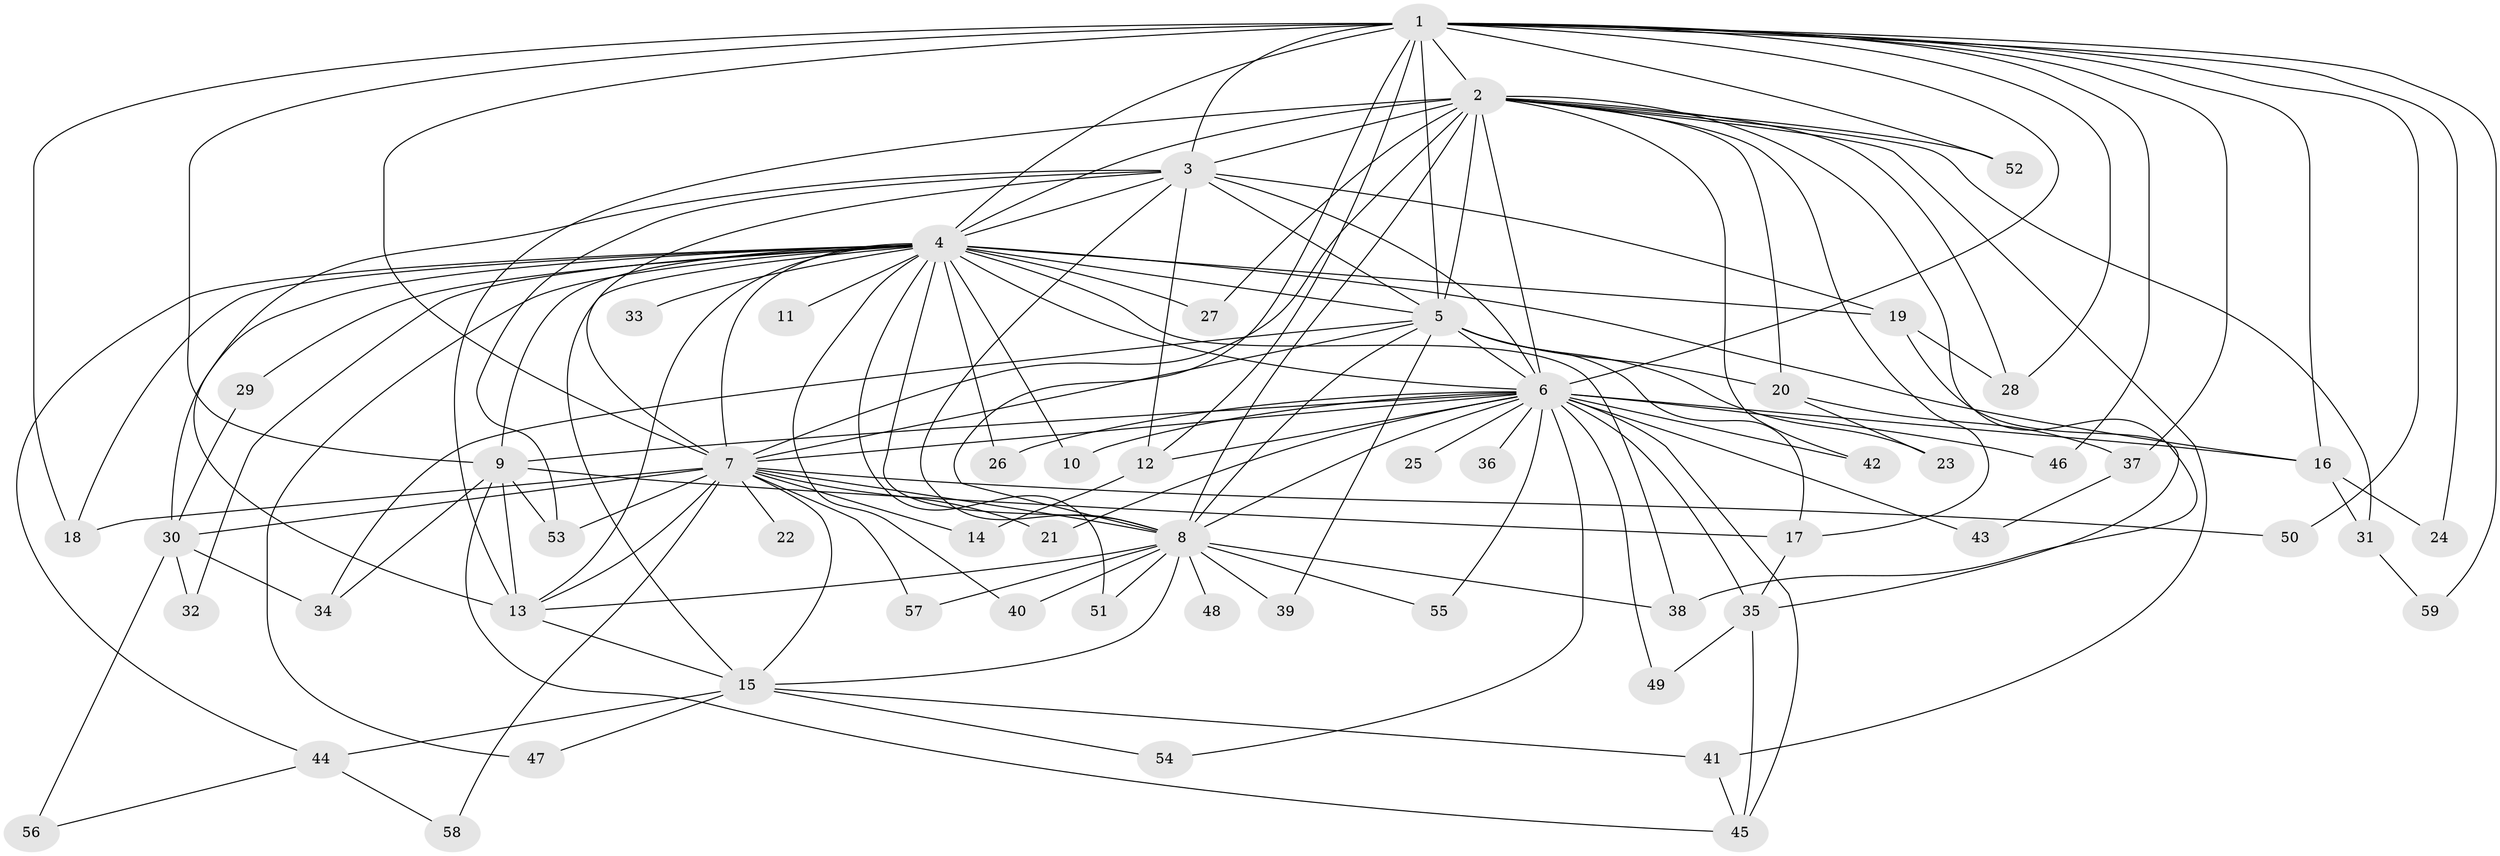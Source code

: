 // original degree distribution, {15: 0.02040816326530612, 19: 0.01020408163265306, 32: 0.02040816326530612, 16: 0.02040816326530612, 24: 0.01020408163265306, 21: 0.01020408163265306, 17: 0.01020408163265306, 12: 0.01020408163265306, 2: 0.5714285714285714, 4: 0.061224489795918366, 3: 0.20408163265306123, 5: 0.04081632653061224, 7: 0.01020408163265306}
// Generated by graph-tools (version 1.1) at 2025/49/03/04/25 22:49:37]
// undirected, 59 vertices, 142 edges
graph export_dot {
  node [color=gray90,style=filled];
  1;
  2;
  3;
  4;
  5;
  6;
  7;
  8;
  9;
  10;
  11;
  12;
  13;
  14;
  15;
  16;
  17;
  18;
  19;
  20;
  21;
  22;
  23;
  24;
  25;
  26;
  27;
  28;
  29;
  30;
  31;
  32;
  33;
  34;
  35;
  36;
  37;
  38;
  39;
  40;
  41;
  42;
  43;
  44;
  45;
  46;
  47;
  48;
  49;
  50;
  51;
  52;
  53;
  54;
  55;
  56;
  57;
  58;
  59;
  1 -- 2 [weight=4.0];
  1 -- 3 [weight=3.0];
  1 -- 4 [weight=2.0];
  1 -- 5 [weight=2.0];
  1 -- 6 [weight=2.0];
  1 -- 7 [weight=2.0];
  1 -- 8 [weight=2.0];
  1 -- 9 [weight=1.0];
  1 -- 12 [weight=1.0];
  1 -- 16 [weight=1.0];
  1 -- 18 [weight=1.0];
  1 -- 24 [weight=1.0];
  1 -- 28 [weight=1.0];
  1 -- 37 [weight=1.0];
  1 -- 46 [weight=1.0];
  1 -- 50 [weight=1.0];
  1 -- 52 [weight=1.0];
  1 -- 59 [weight=1.0];
  2 -- 3 [weight=2.0];
  2 -- 4 [weight=2.0];
  2 -- 5 [weight=3.0];
  2 -- 6 [weight=3.0];
  2 -- 7 [weight=2.0];
  2 -- 8 [weight=3.0];
  2 -- 13 [weight=1.0];
  2 -- 17 [weight=1.0];
  2 -- 20 [weight=2.0];
  2 -- 27 [weight=1.0];
  2 -- 28 [weight=2.0];
  2 -- 31 [weight=1.0];
  2 -- 38 [weight=1.0];
  2 -- 41 [weight=1.0];
  2 -- 42 [weight=1.0];
  2 -- 52 [weight=1.0];
  3 -- 4 [weight=1.0];
  3 -- 5 [weight=1.0];
  3 -- 6 [weight=1.0];
  3 -- 7 [weight=2.0];
  3 -- 8 [weight=1.0];
  3 -- 12 [weight=1.0];
  3 -- 13 [weight=1.0];
  3 -- 19 [weight=1.0];
  3 -- 53 [weight=1.0];
  4 -- 5 [weight=2.0];
  4 -- 6 [weight=2.0];
  4 -- 7 [weight=1.0];
  4 -- 8 [weight=1.0];
  4 -- 9 [weight=1.0];
  4 -- 10 [weight=1.0];
  4 -- 11 [weight=1.0];
  4 -- 13 [weight=1.0];
  4 -- 15 [weight=1.0];
  4 -- 16 [weight=1.0];
  4 -- 18 [weight=1.0];
  4 -- 19 [weight=1.0];
  4 -- 26 [weight=1.0];
  4 -- 27 [weight=1.0];
  4 -- 29 [weight=1.0];
  4 -- 30 [weight=1.0];
  4 -- 32 [weight=1.0];
  4 -- 33 [weight=1.0];
  4 -- 38 [weight=1.0];
  4 -- 40 [weight=1.0];
  4 -- 44 [weight=1.0];
  4 -- 47 [weight=1.0];
  4 -- 51 [weight=1.0];
  5 -- 6 [weight=1.0];
  5 -- 7 [weight=1.0];
  5 -- 8 [weight=1.0];
  5 -- 17 [weight=1.0];
  5 -- 20 [weight=1.0];
  5 -- 23 [weight=1.0];
  5 -- 34 [weight=1.0];
  5 -- 39 [weight=1.0];
  6 -- 7 [weight=1.0];
  6 -- 8 [weight=1.0];
  6 -- 9 [weight=2.0];
  6 -- 10 [weight=1.0];
  6 -- 12 [weight=1.0];
  6 -- 16 [weight=1.0];
  6 -- 21 [weight=1.0];
  6 -- 25 [weight=1.0];
  6 -- 26 [weight=1.0];
  6 -- 35 [weight=2.0];
  6 -- 36 [weight=1.0];
  6 -- 42 [weight=1.0];
  6 -- 43 [weight=1.0];
  6 -- 45 [weight=1.0];
  6 -- 46 [weight=1.0];
  6 -- 49 [weight=1.0];
  6 -- 54 [weight=1.0];
  6 -- 55 [weight=1.0];
  7 -- 8 [weight=1.0];
  7 -- 13 [weight=1.0];
  7 -- 14 [weight=1.0];
  7 -- 15 [weight=1.0];
  7 -- 18 [weight=1.0];
  7 -- 21 [weight=1.0];
  7 -- 22 [weight=1.0];
  7 -- 30 [weight=3.0];
  7 -- 50 [weight=1.0];
  7 -- 53 [weight=1.0];
  7 -- 57 [weight=1.0];
  7 -- 58 [weight=1.0];
  8 -- 13 [weight=1.0];
  8 -- 15 [weight=1.0];
  8 -- 38 [weight=1.0];
  8 -- 39 [weight=2.0];
  8 -- 40 [weight=1.0];
  8 -- 48 [weight=1.0];
  8 -- 51 [weight=1.0];
  8 -- 55 [weight=1.0];
  8 -- 57 [weight=1.0];
  9 -- 13 [weight=5.0];
  9 -- 17 [weight=1.0];
  9 -- 34 [weight=1.0];
  9 -- 45 [weight=1.0];
  9 -- 53 [weight=1.0];
  12 -- 14 [weight=1.0];
  13 -- 15 [weight=1.0];
  15 -- 41 [weight=1.0];
  15 -- 44 [weight=1.0];
  15 -- 47 [weight=1.0];
  15 -- 54 [weight=1.0];
  16 -- 24 [weight=1.0];
  16 -- 31 [weight=1.0];
  17 -- 35 [weight=2.0];
  19 -- 28 [weight=2.0];
  19 -- 35 [weight=1.0];
  20 -- 23 [weight=1.0];
  20 -- 37 [weight=1.0];
  29 -- 30 [weight=1.0];
  30 -- 32 [weight=1.0];
  30 -- 34 [weight=3.0];
  30 -- 56 [weight=2.0];
  31 -- 59 [weight=1.0];
  35 -- 45 [weight=1.0];
  35 -- 49 [weight=1.0];
  37 -- 43 [weight=1.0];
  41 -- 45 [weight=1.0];
  44 -- 56 [weight=1.0];
  44 -- 58 [weight=1.0];
}
